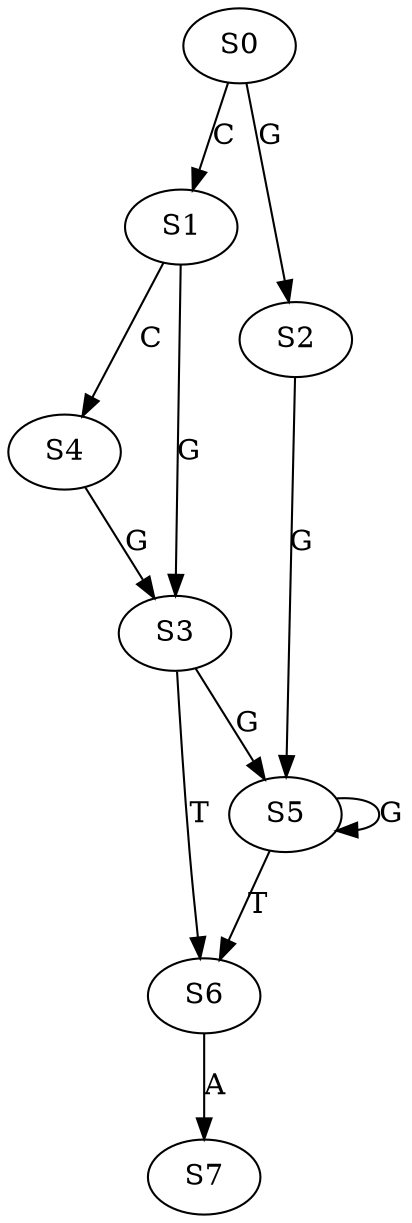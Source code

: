 strict digraph  {
	S0 -> S1 [ label = C ];
	S0 -> S2 [ label = G ];
	S1 -> S3 [ label = G ];
	S1 -> S4 [ label = C ];
	S2 -> S5 [ label = G ];
	S3 -> S5 [ label = G ];
	S3 -> S6 [ label = T ];
	S4 -> S3 [ label = G ];
	S5 -> S6 [ label = T ];
	S5 -> S5 [ label = G ];
	S6 -> S7 [ label = A ];
}
